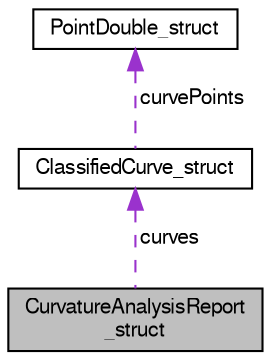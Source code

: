digraph "CurvatureAnalysisReport_struct"
{
  bgcolor="transparent";
  edge [fontname="FreeSans",fontsize="10",labelfontname="FreeSans",labelfontsize="10"];
  node [fontname="FreeSans",fontsize="10",shape=record];
  Node1 [label="CurvatureAnalysisReport\l_struct",height=0.2,width=0.4,color="black", fillcolor="grey75", style="filled" fontcolor="black"];
  Node2 -> Node1 [dir="back",color="darkorchid3",fontsize="10",style="dashed",label=" curves" ,fontname="FreeSans"];
  Node2 [label="ClassifiedCurve_struct",height=0.2,width=0.4,color="black",URL="$struct_classified_curve__struct.html"];
  Node3 -> Node2 [dir="back",color="darkorchid3",fontsize="10",style="dashed",label=" curvePoints" ,fontname="FreeSans"];
  Node3 [label="PointDouble_struct",height=0.2,width=0.4,color="black",URL="$struct_point_double__struct.html"];
}
